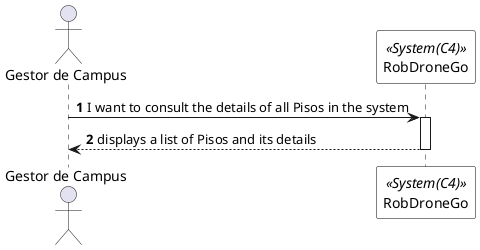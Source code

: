 @startuml listPisoSSD
autonumber

skinparam sequence {
ParticipantBorderColor black
ParticipantBackgroundColor white
}

actor "Gestor de Campus" as GC
participant RobDroneGo as system <<System(C4)>>


GC -> system: I want to consult the details of all Pisos in the system
activate system

system --> GC: displays a list of Pisos and its details
deactivate system

deactivate system
deactivate GC

@enduml